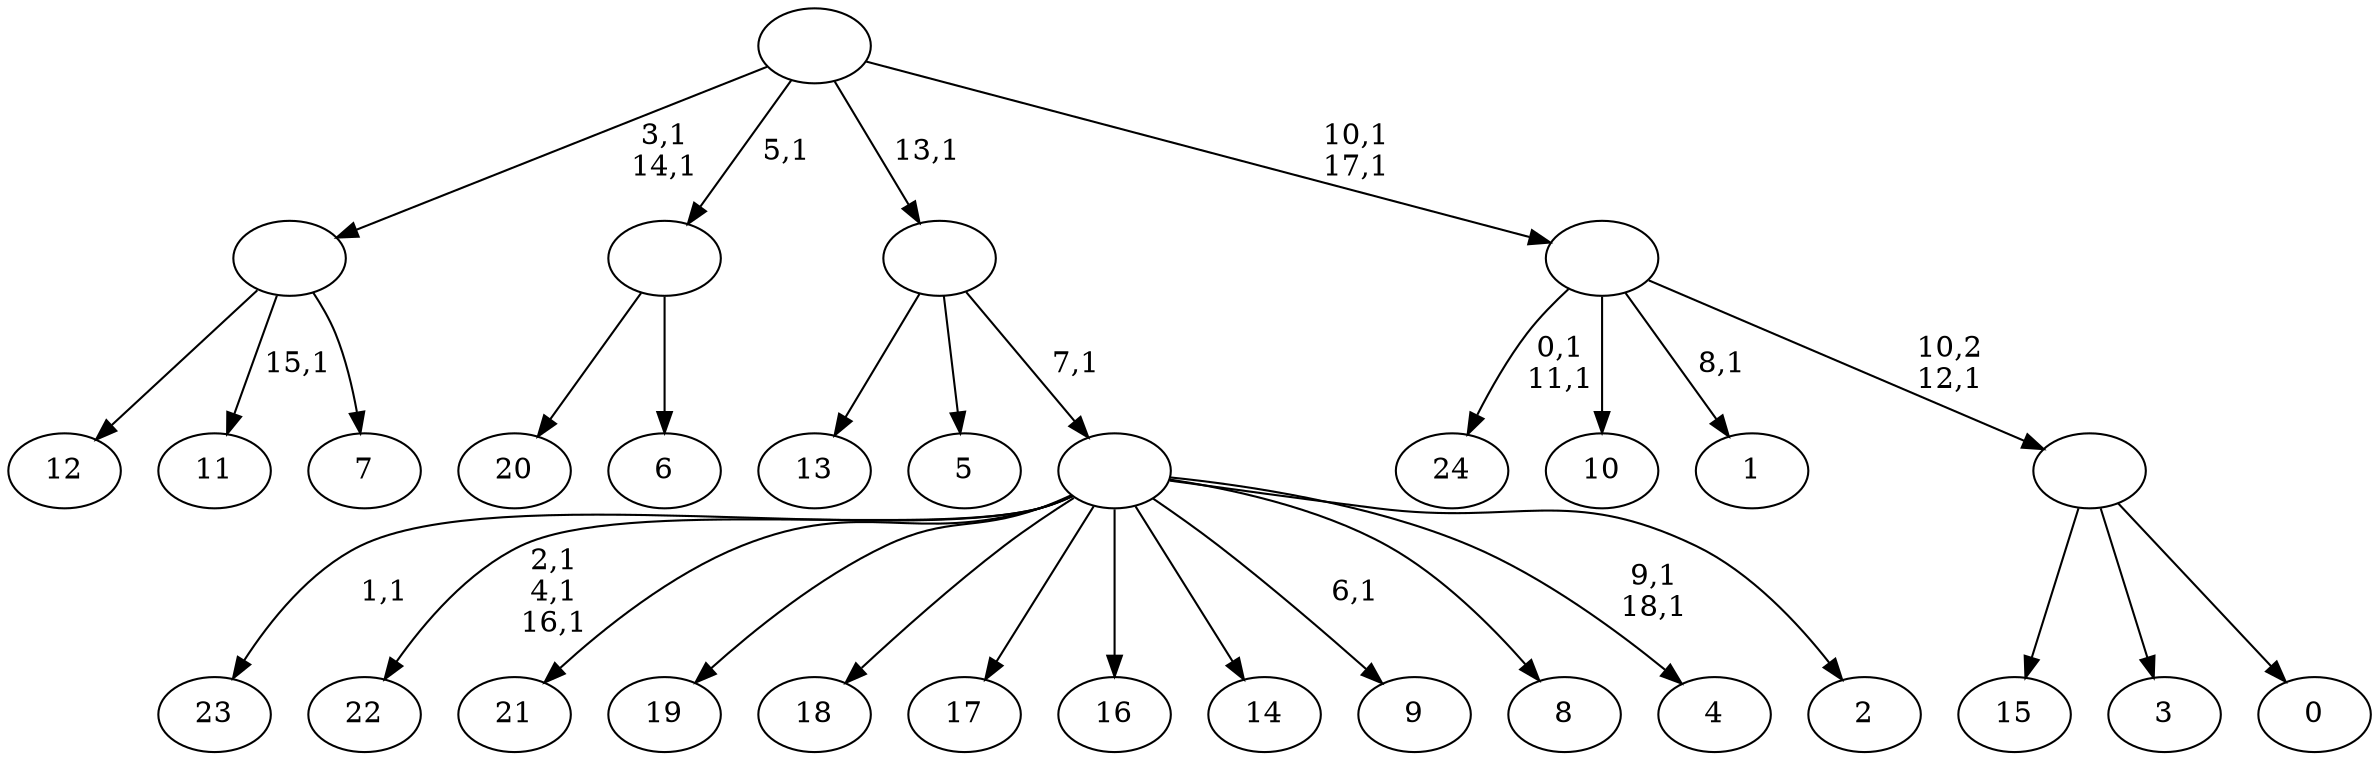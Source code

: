 digraph T {
	44 [label="24"]
	41 [label="23"]
	39 [label="22"]
	35 [label="21"]
	34 [label="20"]
	33 [label="19"]
	32 [label="18"]
	31 [label="17"]
	30 [label="16"]
	29 [label="15"]
	28 [label="14"]
	27 [label="13"]
	26 [label="12"]
	25 [label="11"]
	23 [label="10"]
	22 [label="9"]
	20 [label="8"]
	19 [label="7"]
	18 [label=""]
	16 [label="6"]
	15 [label=""]
	14 [label="5"]
	13 [label="4"]
	10 [label="3"]
	9 [label="2"]
	8 [label=""]
	7 [label=""]
	6 [label="1"]
	4 [label="0"]
	3 [label=""]
	2 [label=""]
	0 [label=""]
	18 -> 25 [label="15,1"]
	18 -> 26 [label=""]
	18 -> 19 [label=""]
	15 -> 34 [label=""]
	15 -> 16 [label=""]
	8 -> 13 [label="9,1\n18,1"]
	8 -> 22 [label="6,1"]
	8 -> 39 [label="2,1\n4,1\n16,1"]
	8 -> 41 [label="1,1"]
	8 -> 35 [label=""]
	8 -> 33 [label=""]
	8 -> 32 [label=""]
	8 -> 31 [label=""]
	8 -> 30 [label=""]
	8 -> 28 [label=""]
	8 -> 20 [label=""]
	8 -> 9 [label=""]
	7 -> 27 [label=""]
	7 -> 14 [label=""]
	7 -> 8 [label="7,1"]
	3 -> 29 [label=""]
	3 -> 10 [label=""]
	3 -> 4 [label=""]
	2 -> 6 [label="8,1"]
	2 -> 44 [label="0,1\n11,1"]
	2 -> 23 [label=""]
	2 -> 3 [label="10,2\n12,1"]
	0 -> 2 [label="10,1\n17,1"]
	0 -> 18 [label="3,1\n14,1"]
	0 -> 15 [label="5,1"]
	0 -> 7 [label="13,1"]
}
